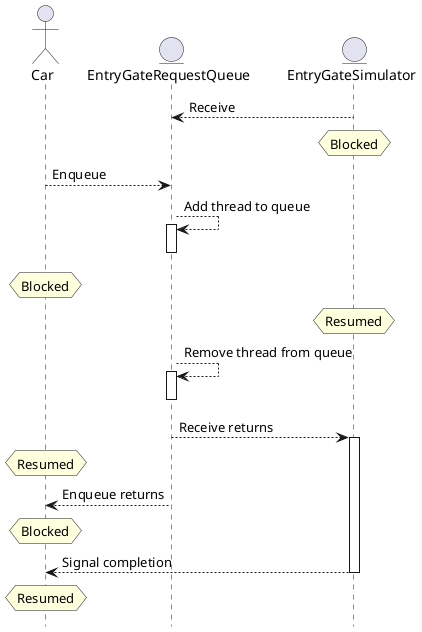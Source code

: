@startuml

hide footbox

actor Car
entity EntryGateRequestQueue
entity EntryGateSimulator

EntryGateSimulator --> EntryGateRequestQueue : Receive
hnote over EntryGateSimulator : Blocked

Car --> EntryGateRequestQueue : Enqueue

EntryGateRequestQueue --> EntryGateRequestQueue : Add thread to queue
activate EntryGateRequestQueue
deactivate EntryGateRequestQueue

hnote over Car : Blocked

hnote over EntryGateSimulator : Resumed
EntryGateRequestQueue --> EntryGateRequestQueue : Remove thread from queue
activate EntryGateRequestQueue
deactivate EntryGateRequestQueue
EntryGateRequestQueue --> EntryGateSimulator : Receive returns

hnote over Car : Resumed
activate EntryGateSimulator
EntryGateRequestQueue --> Car : Enqueue returns

hnote over Car : Blocked

EntryGateSimulator --> Car : Signal completion
deactivate EntryGateSimulator
hnote over Car : Resumed

@enduml
